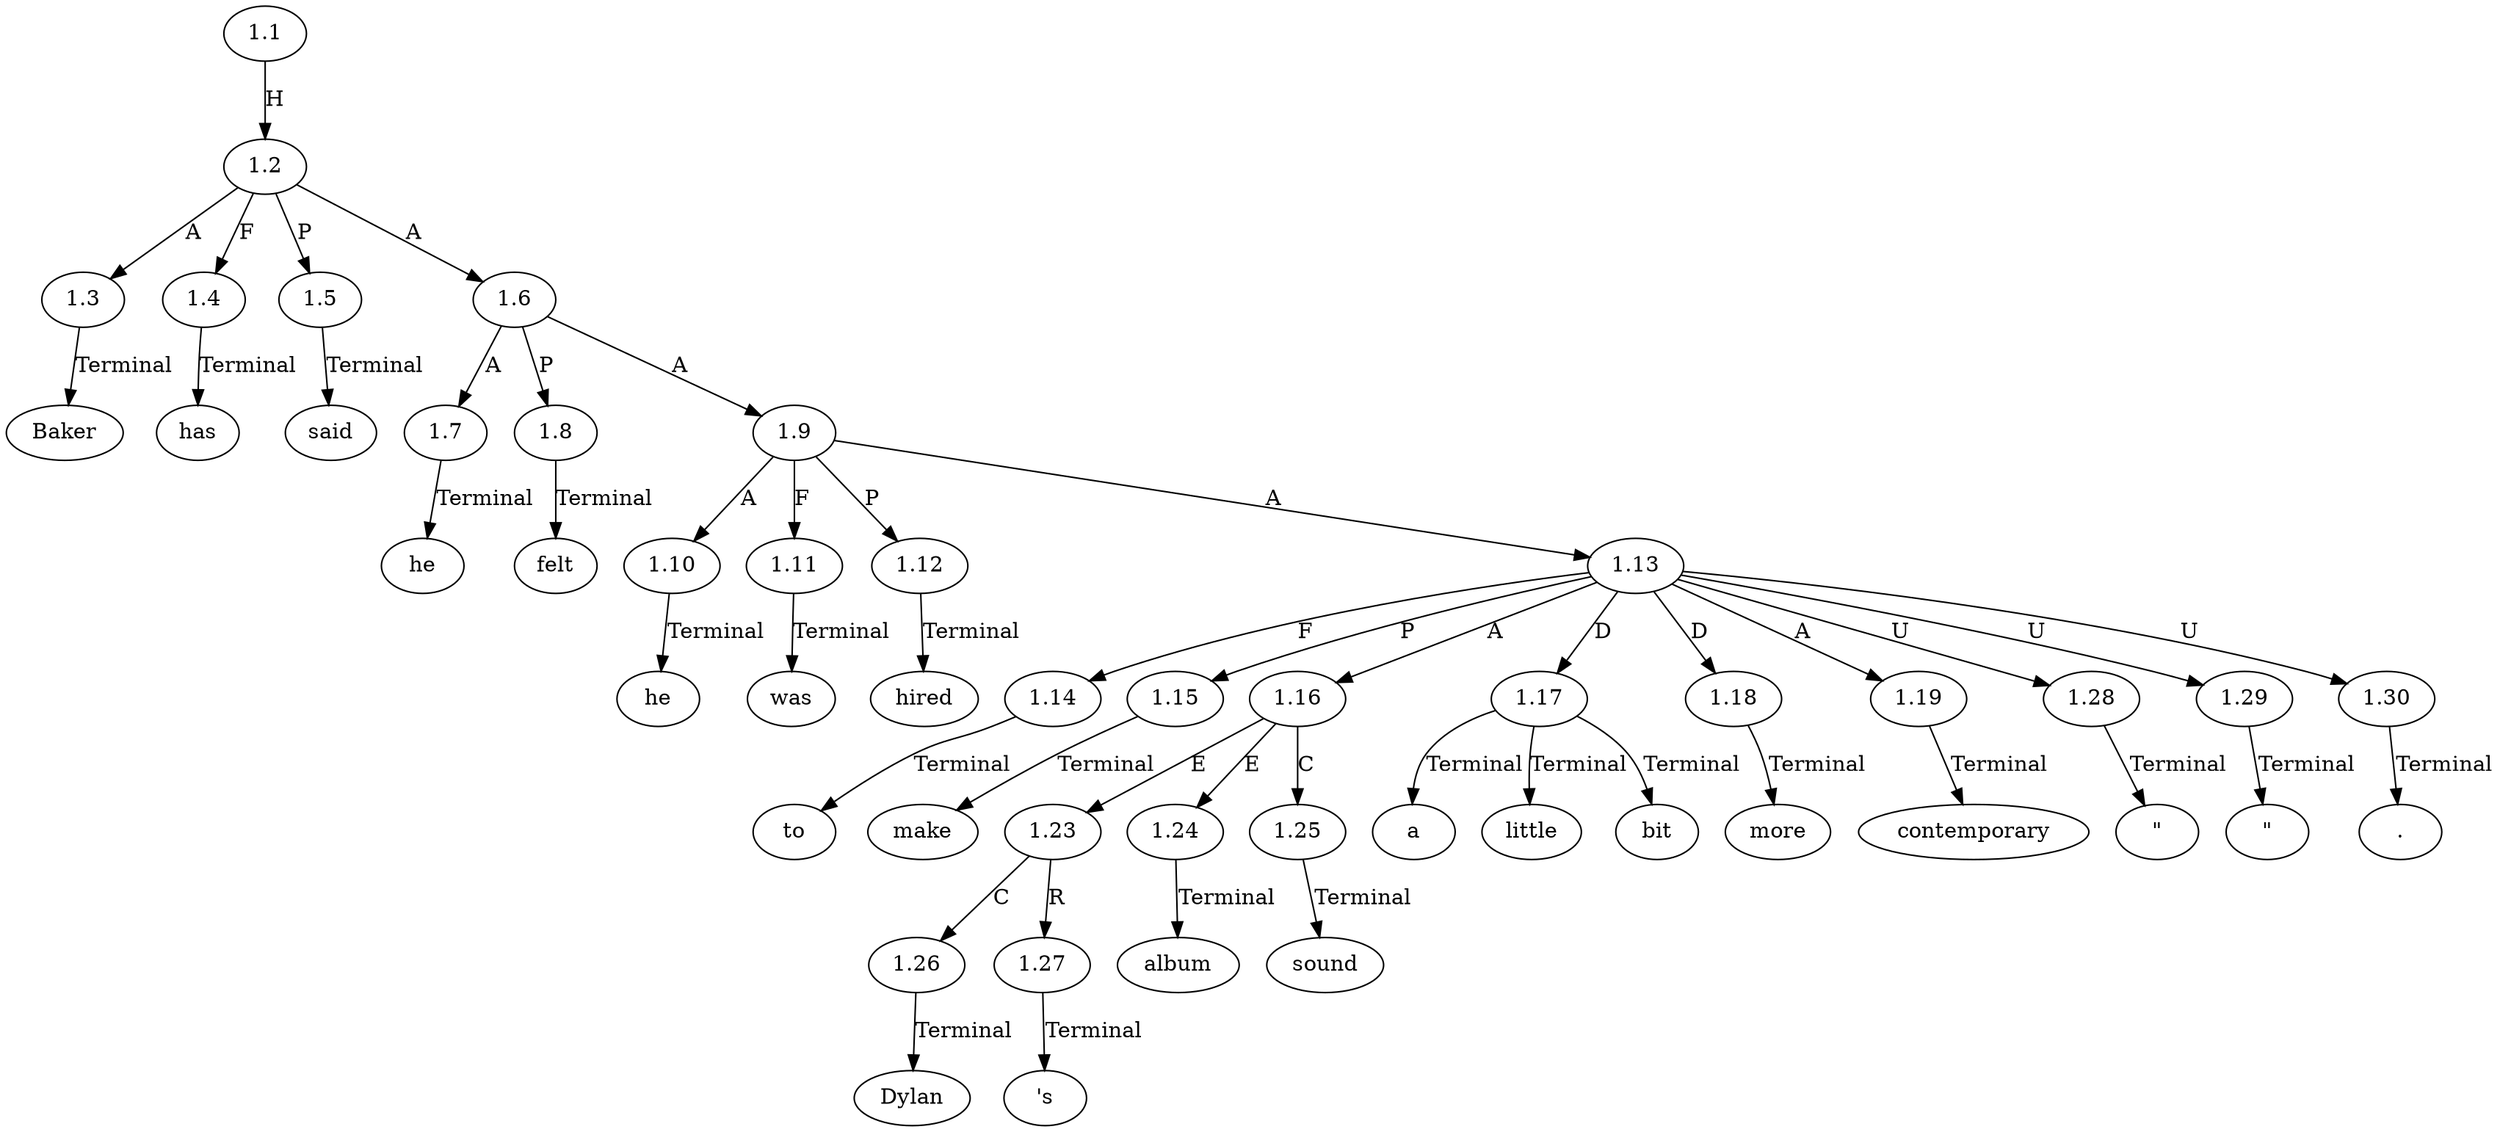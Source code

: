 // Graph
digraph {
	0.1 [label=Baker ordering=out]
	0.10 [label=make ordering=out]
	0.11 [label=Dylan ordering=out]
	0.12 [label="'s" ordering=out]
	0.13 [label=album ordering=out]
	0.14 [label=sound ordering=out]
	0.15 [label="\"" ordering=out]
	0.16 [label=a ordering=out]
	0.17 [label=little ordering=out]
	0.18 [label=bit ordering=out]
	0.19 [label=more ordering=out]
	0.2 [label=has ordering=out]
	0.20 [label=contemporary ordering=out]
	0.21 [label="\"" ordering=out]
	0.22 [label="." ordering=out]
	0.3 [label=said ordering=out]
	0.4 [label=he ordering=out]
	0.5 [label=felt ordering=out]
	0.6 [label=he ordering=out]
	0.7 [label=was ordering=out]
	0.8 [label=hired ordering=out]
	0.9 [label=to ordering=out]
	1.1 [label=1.1 ordering=out]
	1.2 [label=1.2 ordering=out]
	1.3 [label=1.3 ordering=out]
	1.4 [label=1.4 ordering=out]
	1.5 [label=1.5 ordering=out]
	1.6 [label=1.6 ordering=out]
	1.7 [label=1.7 ordering=out]
	1.8 [label=1.8 ordering=out]
	1.9 [label=1.9 ordering=out]
	1.10 [label=1.10 ordering=out]
	1.11 [label=1.11 ordering=out]
	1.12 [label=1.12 ordering=out]
	1.13 [label=1.13 ordering=out]
	1.14 [label=1.14 ordering=out]
	1.15 [label=1.15 ordering=out]
	1.16 [label=1.16 ordering=out]
	1.17 [label=1.17 ordering=out]
	1.18 [label=1.18 ordering=out]
	1.19 [label=1.19 ordering=out]
	1.23 [label=1.23 ordering=out]
	1.24 [label=1.24 ordering=out]
	1.25 [label=1.25 ordering=out]
	1.26 [label=1.26 ordering=out]
	1.27 [label=1.27 ordering=out]
	1.28 [label=1.28 ordering=out]
	1.29 [label=1.29 ordering=out]
	1.30 [label=1.30 ordering=out]
	1.1 -> 1.2 [label=H ordering=out]
	1.2 -> 1.3 [label=A ordering=out]
	1.2 -> 1.4 [label=F ordering=out]
	1.2 -> 1.5 [label=P ordering=out]
	1.2 -> 1.6 [label=A ordering=out]
	1.3 -> 0.1 [label=Terminal ordering=out]
	1.4 -> 0.2 [label=Terminal ordering=out]
	1.5 -> 0.3 [label=Terminal ordering=out]
	1.6 -> 1.7 [label=A ordering=out]
	1.6 -> 1.8 [label=P ordering=out]
	1.6 -> 1.9 [label=A ordering=out]
	1.7 -> 0.4 [label=Terminal ordering=out]
	1.8 -> 0.5 [label=Terminal ordering=out]
	1.9 -> 1.10 [label=A ordering=out]
	1.9 -> 1.11 [label=F ordering=out]
	1.9 -> 1.12 [label=P ordering=out]
	1.9 -> 1.13 [label=A ordering=out]
	1.10 -> 0.6 [label=Terminal ordering=out]
	1.11 -> 0.7 [label=Terminal ordering=out]
	1.12 -> 0.8 [label=Terminal ordering=out]
	1.13 -> 1.14 [label=F ordering=out]
	1.13 -> 1.15 [label=P ordering=out]
	1.13 -> 1.16 [label=A ordering=out]
	1.13 -> 1.17 [label=D ordering=out]
	1.13 -> 1.18 [label=D ordering=out]
	1.13 -> 1.19 [label=A ordering=out]
	1.13 -> 1.28 [label=U ordering=out]
	1.13 -> 1.29 [label=U ordering=out]
	1.13 -> 1.30 [label=U ordering=out]
	1.14 -> 0.9 [label=Terminal ordering=out]
	1.15 -> 0.10 [label=Terminal ordering=out]
	1.16 -> 1.23 [label=E ordering=out]
	1.16 -> 1.24 [label=E ordering=out]
	1.16 -> 1.25 [label=C ordering=out]
	1.17 -> 0.16 [label=Terminal ordering=out]
	1.17 -> 0.17 [label=Terminal ordering=out]
	1.17 -> 0.18 [label=Terminal ordering=out]
	1.18 -> 0.19 [label=Terminal ordering=out]
	1.19 -> 0.20 [label=Terminal ordering=out]
	1.23 -> 1.26 [label=C ordering=out]
	1.23 -> 1.27 [label=R ordering=out]
	1.24 -> 0.13 [label=Terminal ordering=out]
	1.25 -> 0.14 [label=Terminal ordering=out]
	1.26 -> 0.11 [label=Terminal ordering=out]
	1.27 -> 0.12 [label=Terminal ordering=out]
	1.28 -> 0.15 [label=Terminal ordering=out]
	1.29 -> 0.21 [label=Terminal ordering=out]
	1.30 -> 0.22 [label=Terminal ordering=out]
}
